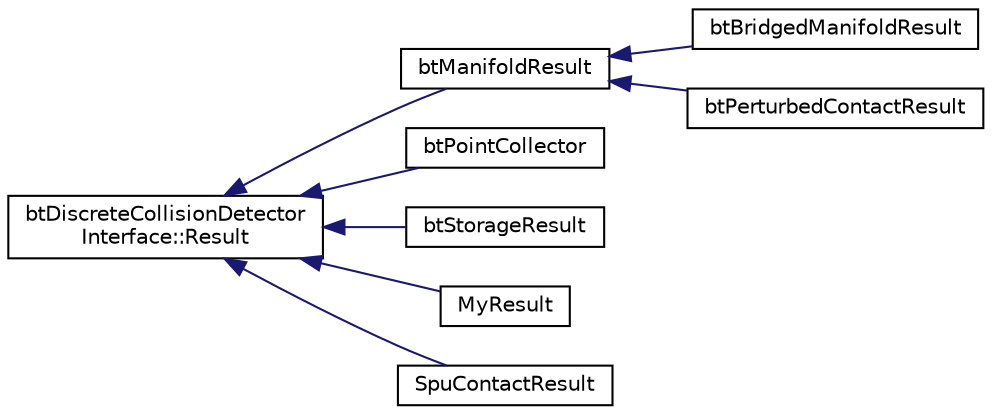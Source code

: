 digraph "Graphical Class Hierarchy"
{
  edge [fontname="Helvetica",fontsize="10",labelfontname="Helvetica",labelfontsize="10"];
  node [fontname="Helvetica",fontsize="10",shape=record];
  rankdir="LR";
  Node1 [label="btDiscreteCollisionDetector\lInterface::Result",height=0.2,width=0.4,color="black", fillcolor="white", style="filled",URL="$structbt_discrete_collision_detector_interface_1_1_result.html"];
  Node1 -> Node2 [dir="back",color="midnightblue",fontsize="10",style="solid",fontname="Helvetica"];
  Node2 [label="btManifoldResult",height=0.2,width=0.4,color="black", fillcolor="white", style="filled",URL="$classbt_manifold_result.html",tooltip="btManifoldResult is a helper class to manage contact results. "];
  Node2 -> Node3 [dir="back",color="midnightblue",fontsize="10",style="solid",fontname="Helvetica"];
  Node3 [label="btBridgedManifoldResult",height=0.2,width=0.4,color="black", fillcolor="white", style="filled",URL="$structbt_bridged_manifold_result.html"];
  Node2 -> Node4 [dir="back",color="midnightblue",fontsize="10",style="solid",fontname="Helvetica"];
  Node4 [label="btPerturbedContactResult",height=0.2,width=0.4,color="black", fillcolor="white", style="filled",URL="$structbt_perturbed_contact_result.html"];
  Node1 -> Node5 [dir="back",color="midnightblue",fontsize="10",style="solid",fontname="Helvetica"];
  Node5 [label="btPointCollector",height=0.2,width=0.4,color="black", fillcolor="white", style="filled",URL="$structbt_point_collector.html"];
  Node1 -> Node6 [dir="back",color="midnightblue",fontsize="10",style="solid",fontname="Helvetica"];
  Node6 [label="btStorageResult",height=0.2,width=0.4,color="black", fillcolor="white", style="filled",URL="$structbt_storage_result.html"];
  Node1 -> Node7 [dir="back",color="midnightblue",fontsize="10",style="solid",fontname="Helvetica"];
  Node7 [label="MyResult",height=0.2,width=0.4,color="black", fillcolor="white", style="filled",URL="$struct_my_result.html"];
  Node1 -> Node8 [dir="back",color="midnightblue",fontsize="10",style="solid",fontname="Helvetica"];
  Node8 [label="SpuContactResult",height=0.2,width=0.4,color="black", fillcolor="white", style="filled",URL="$class_spu_contact_result.html"];
}
